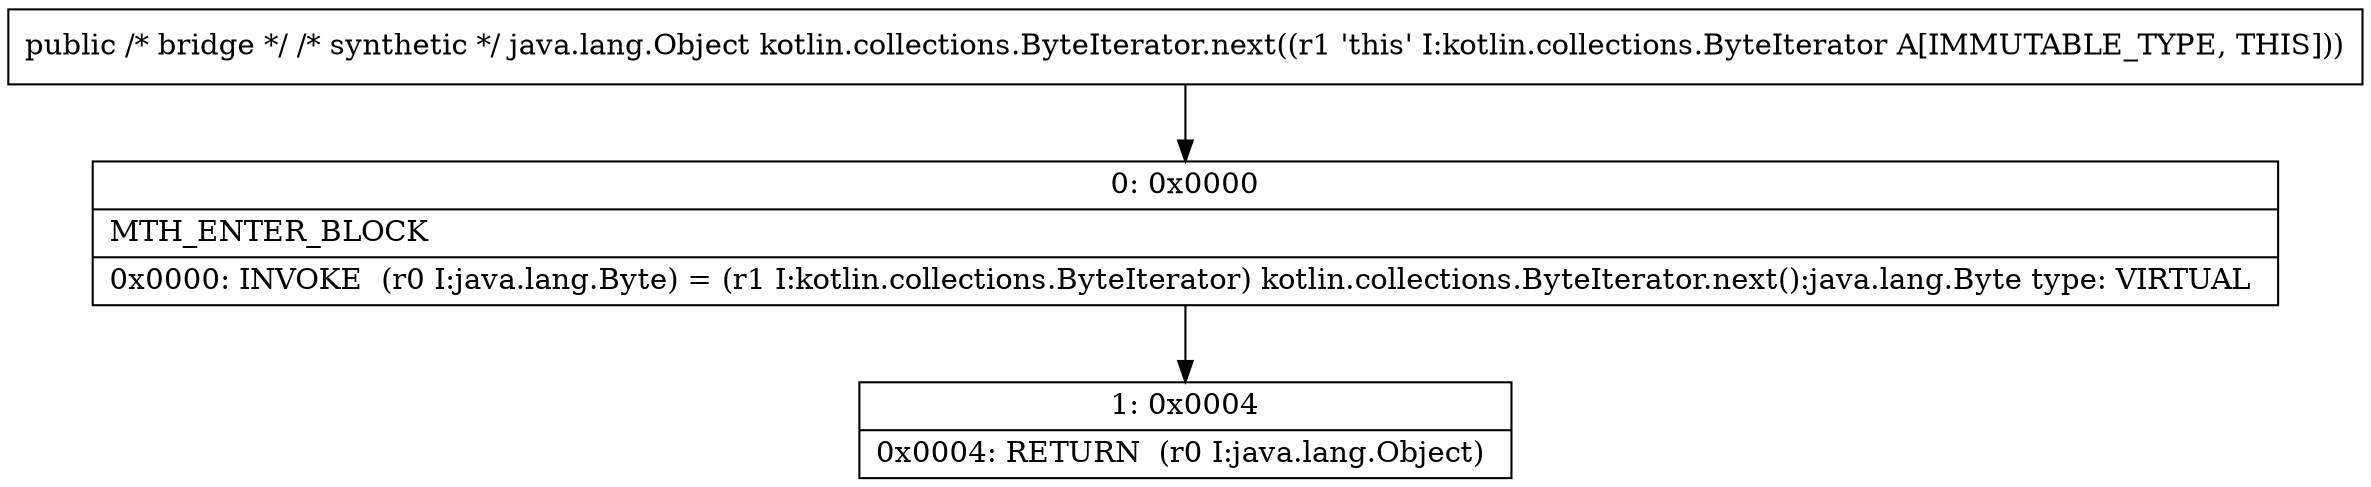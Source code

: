 digraph "CFG forkotlin.collections.ByteIterator.next()Ljava\/lang\/Object;" {
Node_0 [shape=record,label="{0\:\ 0x0000|MTH_ENTER_BLOCK\l|0x0000: INVOKE  (r0 I:java.lang.Byte) = (r1 I:kotlin.collections.ByteIterator) kotlin.collections.ByteIterator.next():java.lang.Byte type: VIRTUAL \l}"];
Node_1 [shape=record,label="{1\:\ 0x0004|0x0004: RETURN  (r0 I:java.lang.Object) \l}"];
MethodNode[shape=record,label="{public \/* bridge *\/ \/* synthetic *\/ java.lang.Object kotlin.collections.ByteIterator.next((r1 'this' I:kotlin.collections.ByteIterator A[IMMUTABLE_TYPE, THIS])) }"];
MethodNode -> Node_0;
Node_0 -> Node_1;
}

